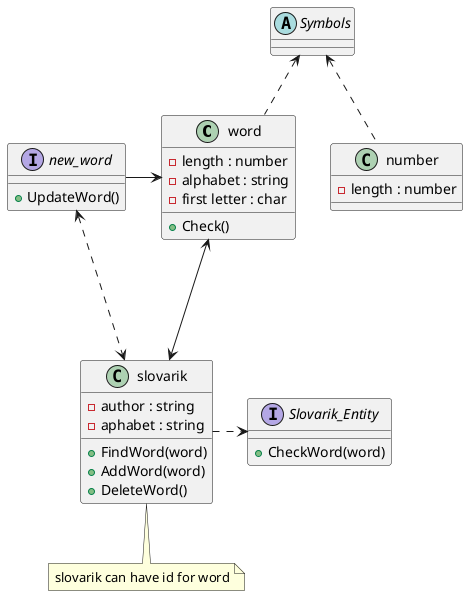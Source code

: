 @startuml
'https://plantuml.com/class-diagram

class word {
-length : number
-alphabet : string
-first letter : char
+Check()
}

class slovarik {
-author : string
-aphabet : string
+FindWord(word)
+AddWord(word)
+DeleteWord()
}
note bottom : slovarik can have id for word

class number {
-length : number
}

interface Slovarik_Entity {
+CheckWord(word)
}

abstract class Symbols {
}

interface new_word {
+UpdateWord()
}

slovarik .> Slovarik_Entity
word <---> slovarik

Symbols <.. number
Symbols <.. word

new_word <...> slovarik
new_word -> word
@enduml